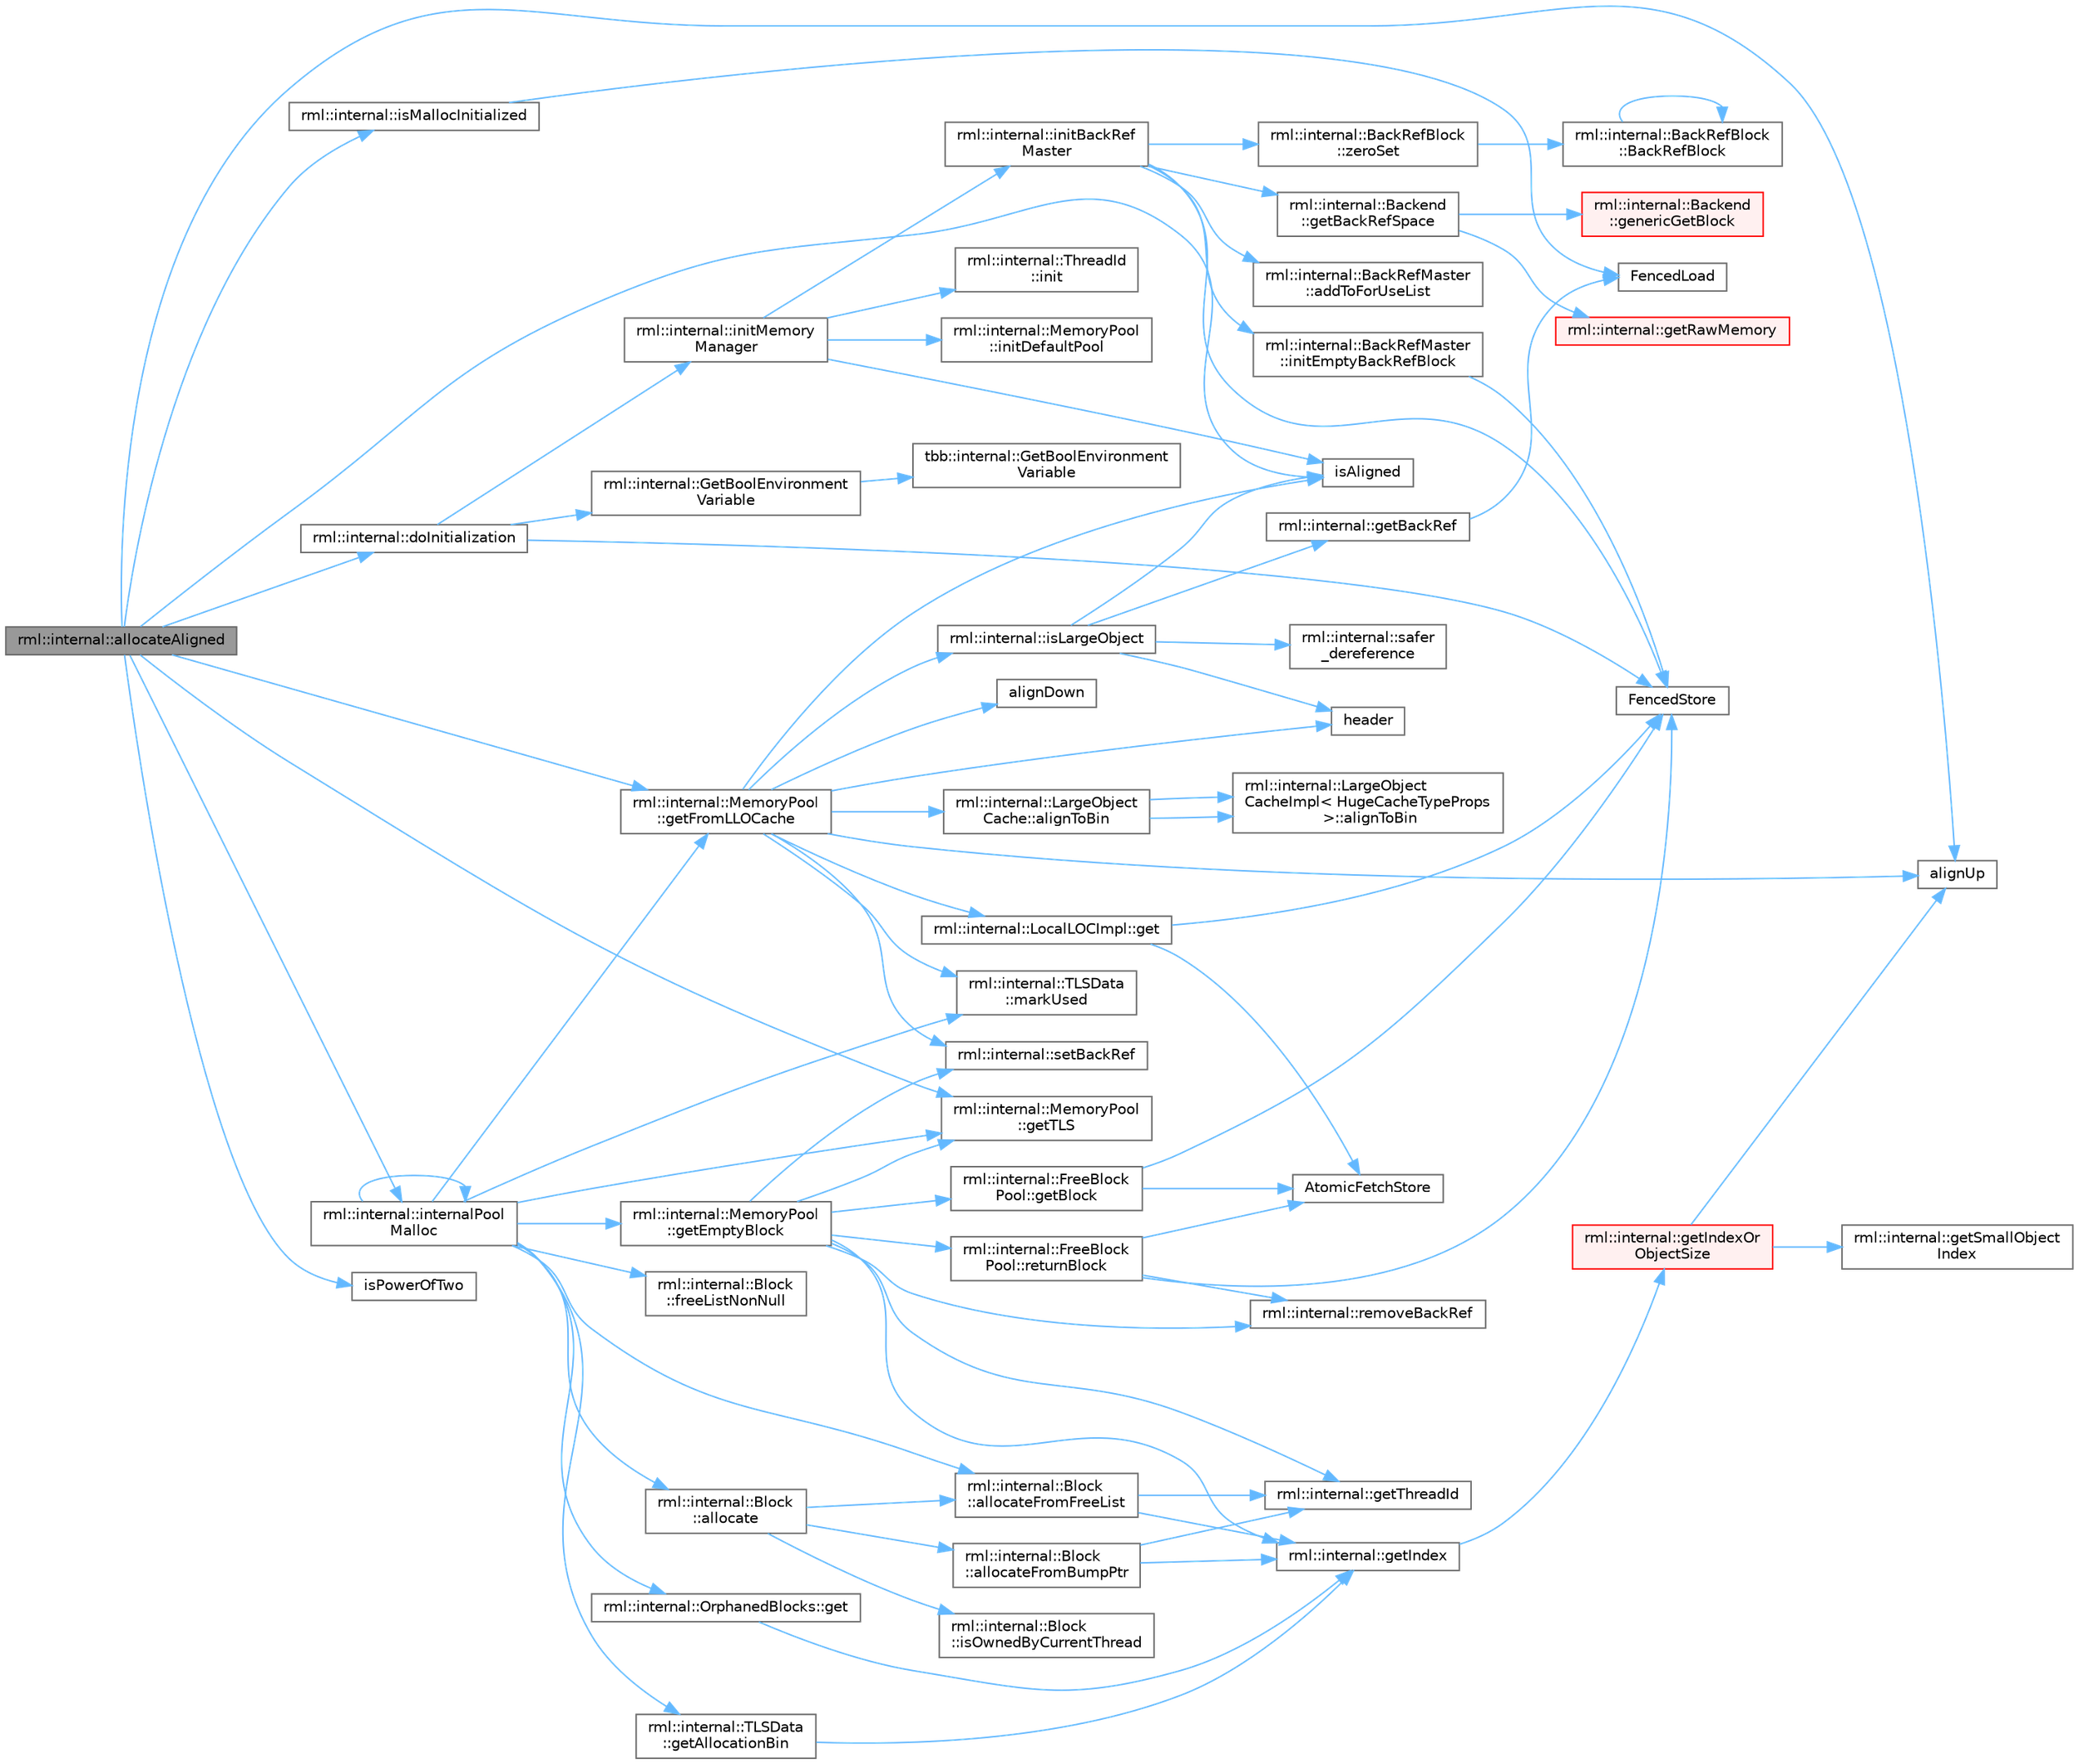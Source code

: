 digraph "rml::internal::allocateAligned"
{
 // LATEX_PDF_SIZE
  bgcolor="transparent";
  edge [fontname=Helvetica,fontsize=10,labelfontname=Helvetica,labelfontsize=10];
  node [fontname=Helvetica,fontsize=10,shape=box,height=0.2,width=0.4];
  rankdir="LR";
  Node1 [id="Node000001",label="rml::internal::allocateAligned",height=0.2,width=0.4,color="gray40", fillcolor="grey60", style="filled", fontcolor="black",tooltip=" "];
  Node1 -> Node2 [id="edge80_Node000001_Node000002",color="steelblue1",style="solid",tooltip=" "];
  Node2 [id="Node000002",label="alignUp",height=0.2,width=0.4,color="grey40", fillcolor="white", style="filled",URL="$shared__utils_8h.html#abf7a0e928f58ffeeefa291f674c30d69",tooltip=" "];
  Node1 -> Node3 [id="edge81_Node000001_Node000003",color="steelblue1",style="solid",tooltip=" "];
  Node3 [id="Node000003",label="rml::internal::doInitialization",height=0.2,width=0.4,color="grey40", fillcolor="white", style="filled",URL="$namespacerml_1_1internal.html#aad59cc02d849210b00c8587544e44e20",tooltip="Ensures that initMemoryManager() is called once and only once."];
  Node3 -> Node4 [id="edge82_Node000003_Node000004",color="steelblue1",style="solid",tooltip=" "];
  Node4 [id="Node000004",label="FencedStore",height=0.2,width=0.4,color="grey40", fillcolor="white", style="filled",URL="$_synchronize_8h.html#a19886ee3899c0a2435ea9840116ea325",tooltip=" "];
  Node3 -> Node5 [id="edge83_Node000003_Node000005",color="steelblue1",style="solid",tooltip=" "];
  Node5 [id="Node000005",label="rml::internal::GetBoolEnvironment\lVariable",height=0.2,width=0.4,color="grey40", fillcolor="white", style="filled",URL="$namespacerml_1_1internal.html#acbf202195ce55902f2237ab9e8de3be5",tooltip=" "];
  Node5 -> Node6 [id="edge84_Node000005_Node000006",color="steelblue1",style="solid",tooltip=" "];
  Node6 [id="Node000006",label="tbb::internal::GetBoolEnvironment\lVariable",height=0.2,width=0.4,color="grey40", fillcolor="white", style="filled",URL="$namespacetbb_1_1internal.html#a97d6c00654cc85d4c072f1a082c8c28a",tooltip=" "];
  Node3 -> Node7 [id="edge85_Node000003_Node000007",color="steelblue1",style="solid",tooltip=" "];
  Node7 [id="Node000007",label="rml::internal::initMemory\lManager",height=0.2,width=0.4,color="grey40", fillcolor="white", style="filled",URL="$namespacerml_1_1internal.html#ab24be00d5e9e602105742c4b1c7903a4",tooltip=" "];
  Node7 -> Node8 [id="edge86_Node000007_Node000008",color="steelblue1",style="solid",tooltip=" "];
  Node8 [id="Node000008",label="rml::internal::ThreadId\l::init",height=0.2,width=0.4,color="grey40", fillcolor="white", style="filled",URL="$classrml_1_1internal_1_1_thread_id.html#a58d4cb2156367a2fc468f6daf5cbded2",tooltip=" "];
  Node7 -> Node9 [id="edge87_Node000007_Node000009",color="steelblue1",style="solid",tooltip=" "];
  Node9 [id="Node000009",label="rml::internal::initBackRef\lMaster",height=0.2,width=0.4,color="grey40", fillcolor="white", style="filled",URL="$namespacerml_1_1internal.html#a35c262cb0badff1e3b2a9df6357a344a",tooltip=" "];
  Node9 -> Node10 [id="edge88_Node000009_Node000010",color="steelblue1",style="solid",tooltip=" "];
  Node10 [id="Node000010",label="rml::internal::BackRefMaster\l::addToForUseList",height=0.2,width=0.4,color="grey40", fillcolor="white", style="filled",URL="$structrml_1_1internal_1_1_back_ref_master.html#a37ff8568740208b7e96498e34b02cfb0",tooltip=" "];
  Node9 -> Node4 [id="edge89_Node000009_Node000004",color="steelblue1",style="solid",tooltip=" "];
  Node9 -> Node11 [id="edge90_Node000009_Node000011",color="steelblue1",style="solid",tooltip=" "];
  Node11 [id="Node000011",label="rml::internal::Backend\l::getBackRefSpace",height=0.2,width=0.4,color="grey40", fillcolor="white", style="filled",URL="$classrml_1_1internal_1_1_backend.html#af43a5f0fc5038a3e60d58602b696af87",tooltip=" "];
  Node11 -> Node12 [id="edge91_Node000011_Node000012",color="steelblue1",style="solid",tooltip=" "];
  Node12 [id="Node000012",label="rml::internal::Backend\l::genericGetBlock",height=0.2,width=0.4,color="red", fillcolor="#FFF0F0", style="filled",URL="$classrml_1_1internal_1_1_backend.html#a17c603dbded6b99ac85e338515ae0d40",tooltip=" "];
  Node11 -> Node19 [id="edge92_Node000011_Node000019",color="steelblue1",style="solid",tooltip=" "];
  Node19 [id="Node000019",label="rml::internal::getRawMemory",height=0.2,width=0.4,color="red", fillcolor="#FFF0F0", style="filled",URL="$namespacerml_1_1internal.html#a20a102758b34fcecb92ab9a8a5b94bab",tooltip=" "];
  Node9 -> Node55 [id="edge93_Node000009_Node000055",color="steelblue1",style="solid",tooltip=" "];
  Node55 [id="Node000055",label="rml::internal::BackRefMaster\l::initEmptyBackRefBlock",height=0.2,width=0.4,color="grey40", fillcolor="white", style="filled",URL="$structrml_1_1internal_1_1_back_ref_master.html#a95aa7e0acc7e9849781dc1d4a73acd5c",tooltip=" "];
  Node55 -> Node4 [id="edge94_Node000055_Node000004",color="steelblue1",style="solid",tooltip=" "];
  Node9 -> Node56 [id="edge95_Node000009_Node000056",color="steelblue1",style="solid",tooltip=" "];
  Node56 [id="Node000056",label="rml::internal::BackRefBlock\l::zeroSet",height=0.2,width=0.4,color="grey40", fillcolor="white", style="filled",URL="$structrml_1_1internal_1_1_back_ref_block.html#a5ead9463c799a7dd21ce45a45df08972",tooltip=" "];
  Node56 -> Node57 [id="edge96_Node000056_Node000057",color="steelblue1",style="solid",tooltip=" "];
  Node57 [id="Node000057",label="rml::internal::BackRefBlock\l::BackRefBlock",height=0.2,width=0.4,color="grey40", fillcolor="white", style="filled",URL="$structrml_1_1internal_1_1_back_ref_block.html#a91f7edc927ea22aa8f687535fc5719ab",tooltip=" "];
  Node57 -> Node57 [id="edge97_Node000057_Node000057",color="steelblue1",style="solid",tooltip=" "];
  Node7 -> Node58 [id="edge98_Node000007_Node000058",color="steelblue1",style="solid",tooltip=" "];
  Node58 [id="Node000058",label="rml::internal::MemoryPool\l::initDefaultPool",height=0.2,width=0.4,color="grey40", fillcolor="white", style="filled",URL="$classrml_1_1internal_1_1_memory_pool.html#add7381e97285946d931d763e07dee7e5",tooltip=" "];
  Node7 -> Node28 [id="edge99_Node000007_Node000028",color="steelblue1",style="solid",tooltip=" "];
  Node28 [id="Node000028",label="isAligned",height=0.2,width=0.4,color="grey40", fillcolor="white", style="filled",URL="$_customize_8h.html#a717f2c2c0501922cd654a5ebf49b287e",tooltip=" "];
  Node1 -> Node59 [id="edge100_Node000001_Node000059",color="steelblue1",style="solid",tooltip=" "];
  Node59 [id="Node000059",label="rml::internal::MemoryPool\l::getFromLLOCache",height=0.2,width=0.4,color="grey40", fillcolor="white", style="filled",URL="$classrml_1_1internal_1_1_memory_pool.html#af1f6175add16b2b950447b8b4c6bf491",tooltip=" "];
  Node59 -> Node22 [id="edge101_Node000059_Node000022",color="steelblue1",style="solid",tooltip=" "];
  Node22 [id="Node000022",label="alignDown",height=0.2,width=0.4,color="grey40", fillcolor="white", style="filled",URL="$shared__utils_8h.html#ab3918cd2395835f90b78b96d4e1e2390",tooltip=" "];
  Node59 -> Node60 [id="edge102_Node000059_Node000060",color="steelblue1",style="solid",tooltip=" "];
  Node60 [id="Node000060",label="rml::internal::LargeObject\lCache::alignToBin",height=0.2,width=0.4,color="grey40", fillcolor="white", style="filled",URL="$classrml_1_1internal_1_1_large_object_cache.html#a60b70cf5fd394c20459885fa6f093cb2",tooltip=" "];
  Node60 -> Node61 [id="edge103_Node000060_Node000061",color="steelblue1",style="solid",tooltip=" "];
  Node61 [id="Node000061",label="rml::internal::LargeObject\lCacheImpl\< HugeCacheTypeProps\l \>::alignToBin",height=0.2,width=0.4,color="grey40", fillcolor="white", style="filled",URL="$classrml_1_1internal_1_1_large_object_cache_impl.html#a01f6ac36f886dfe3a705818b82f739ed",tooltip=" "];
  Node60 -> Node61 [id="edge104_Node000060_Node000061",color="steelblue1",style="solid",tooltip=" "];
  Node59 -> Node2 [id="edge105_Node000059_Node000002",color="steelblue1",style="solid",tooltip=" "];
  Node59 -> Node62 [id="edge106_Node000059_Node000062",color="steelblue1",style="solid",tooltip=" "];
  Node62 [id="Node000062",label="rml::internal::LocalLOCImpl::get",height=0.2,width=0.4,color="grey40", fillcolor="white", style="filled",URL="$classrml_1_1internal_1_1_local_l_o_c_impl.html#af40a0514dcc47ac4ceccfea084adb199",tooltip=" "];
  Node62 -> Node63 [id="edge107_Node000062_Node000063",color="steelblue1",style="solid",tooltip=" "];
  Node63 [id="Node000063",label="AtomicFetchStore",height=0.2,width=0.4,color="grey40", fillcolor="white", style="filled",URL="$_synchronize_8h.html#a8f959802bcef862416aed96fe5c6e601",tooltip=" "];
  Node62 -> Node4 [id="edge108_Node000062_Node000004",color="steelblue1",style="solid",tooltip=" "];
  Node59 -> Node64 [id="edge109_Node000059_Node000064",color="steelblue1",style="solid",tooltip=" "];
  Node64 [id="Node000064",label="header",height=0.2,width=0.4,color="grey40", fillcolor="white", style="filled",URL="$cblat1_8f.html#a410931b600854e6dd3e253731606117e",tooltip=" "];
  Node59 -> Node28 [id="edge110_Node000059_Node000028",color="steelblue1",style="solid",tooltip=" "];
  Node59 -> Node65 [id="edge111_Node000059_Node000065",color="steelblue1",style="solid",tooltip=" "];
  Node65 [id="Node000065",label="rml::internal::isLargeObject",height=0.2,width=0.4,color="grey40", fillcolor="white", style="filled",URL="$namespacerml_1_1internal.html#a730f387568a0a522e003dca4246eb393",tooltip=" "];
  Node65 -> Node66 [id="edge112_Node000065_Node000066",color="steelblue1",style="solid",tooltip=" "];
  Node66 [id="Node000066",label="rml::internal::getBackRef",height=0.2,width=0.4,color="grey40", fillcolor="white", style="filled",URL="$namespacerml_1_1internal.html#a674d3a46d675ee1887142a9118f48927",tooltip=" "];
  Node66 -> Node18 [id="edge113_Node000066_Node000018",color="steelblue1",style="solid",tooltip=" "];
  Node18 [id="Node000018",label="FencedLoad",height=0.2,width=0.4,color="grey40", fillcolor="white", style="filled",URL="$_synchronize_8h.html#a0792980ea26344eaf2fc0a4112b5d848",tooltip=" "];
  Node65 -> Node64 [id="edge114_Node000065_Node000064",color="steelblue1",style="solid",tooltip=" "];
  Node65 -> Node28 [id="edge115_Node000065_Node000028",color="steelblue1",style="solid",tooltip=" "];
  Node65 -> Node67 [id="edge116_Node000065_Node000067",color="steelblue1",style="solid",tooltip=" "];
  Node67 [id="Node000067",label="rml::internal::safer\l_dereference",height=0.2,width=0.4,color="grey40", fillcolor="white", style="filled",URL="$namespacerml_1_1internal.html#ad1ffc431b9c2d1e7109a72599d761792",tooltip=" "];
  Node59 -> Node68 [id="edge117_Node000059_Node000068",color="steelblue1",style="solid",tooltip=" "];
  Node68 [id="Node000068",label="rml::internal::TLSData\l::markUsed",height=0.2,width=0.4,color="grey40", fillcolor="white", style="filled",URL="$classrml_1_1internal_1_1_t_l_s_data.html#afabda6a63ddb1942d1d5a7a06f41e2ae",tooltip=" "];
  Node59 -> Node69 [id="edge118_Node000059_Node000069",color="steelblue1",style="solid",tooltip=" "];
  Node69 [id="Node000069",label="rml::internal::setBackRef",height=0.2,width=0.4,color="grey40", fillcolor="white", style="filled",URL="$namespacerml_1_1internal.html#aa5ddbf0f60817126c51b54ca648caf34",tooltip=" "];
  Node1 -> Node70 [id="edge119_Node000001_Node000070",color="steelblue1",style="solid",tooltip=" "];
  Node70 [id="Node000070",label="rml::internal::MemoryPool\l::getTLS",height=0.2,width=0.4,color="grey40", fillcolor="white", style="filled",URL="$classrml_1_1internal_1_1_memory_pool.html#acdf684e1b29c9d00886d97b909798488",tooltip=" "];
  Node1 -> Node71 [id="edge120_Node000001_Node000071",color="steelblue1",style="solid",tooltip=" "];
  Node71 [id="Node000071",label="rml::internal::internalPool\lMalloc",height=0.2,width=0.4,color="grey40", fillcolor="white", style="filled",URL="$namespacerml_1_1internal.html#a341c0310d4c1374c96acc18cd37eba26",tooltip=" "];
  Node71 -> Node72 [id="edge121_Node000071_Node000072",color="steelblue1",style="solid",tooltip=" "];
  Node72 [id="Node000072",label="rml::internal::Block\l::allocate",height=0.2,width=0.4,color="grey40", fillcolor="white", style="filled",URL="$classrml_1_1internal_1_1_block.html#ab304c726e184fcd2cad31e30306e07ab",tooltip=" "];
  Node72 -> Node73 [id="edge122_Node000072_Node000073",color="steelblue1",style="solid",tooltip=" "];
  Node73 [id="Node000073",label="rml::internal::Block\l::allocateFromBumpPtr",height=0.2,width=0.4,color="grey40", fillcolor="white", style="filled",URL="$classrml_1_1internal_1_1_block.html#a15badeb7c104a8f860a7375ed648a43e",tooltip=" "];
  Node73 -> Node74 [id="edge123_Node000073_Node000074",color="steelblue1",style="solid",tooltip=" "];
  Node74 [id="Node000074",label="rml::internal::getIndex",height=0.2,width=0.4,color="grey40", fillcolor="white", style="filled",URL="$namespacerml_1_1internal.html#a70dcd761b867baccb7ffdb087e52e215",tooltip=" "];
  Node74 -> Node75 [id="edge124_Node000074_Node000075",color="steelblue1",style="solid",tooltip=" "];
  Node75 [id="Node000075",label="rml::internal::getIndexOr\lObjectSize",height=0.2,width=0.4,color="red", fillcolor="#FFF0F0", style="filled",URL="$namespacerml_1_1internal.html#aebac3191559671ba56411f6a4926649a",tooltip=" "];
  Node75 -> Node2 [id="edge125_Node000075_Node000002",color="steelblue1",style="solid",tooltip=" "];
  Node75 -> Node76 [id="edge126_Node000075_Node000076",color="steelblue1",style="solid",tooltip=" "];
  Node76 [id="Node000076",label="rml::internal::getSmallObject\lIndex",height=0.2,width=0.4,color="grey40", fillcolor="white", style="filled",URL="$namespacerml_1_1internal.html#a1c4eb44e079bcce46d628794a9862661",tooltip=" "];
  Node73 -> Node78 [id="edge127_Node000073_Node000078",color="steelblue1",style="solid",tooltip=" "];
  Node78 [id="Node000078",label="rml::internal::getThreadId",height=0.2,width=0.4,color="grey40", fillcolor="white", style="filled",URL="$namespacerml_1_1internal.html#a2877b2db91c23b8b7eb1d37891c40b2b",tooltip=" "];
  Node72 -> Node79 [id="edge128_Node000072_Node000079",color="steelblue1",style="solid",tooltip=" "];
  Node79 [id="Node000079",label="rml::internal::Block\l::allocateFromFreeList",height=0.2,width=0.4,color="grey40", fillcolor="white", style="filled",URL="$classrml_1_1internal_1_1_block.html#a49c5382153edd22b031869f0a822f9f2",tooltip=" "];
  Node79 -> Node74 [id="edge129_Node000079_Node000074",color="steelblue1",style="solid",tooltip=" "];
  Node79 -> Node78 [id="edge130_Node000079_Node000078",color="steelblue1",style="solid",tooltip=" "];
  Node72 -> Node80 [id="edge131_Node000072_Node000080",color="steelblue1",style="solid",tooltip=" "];
  Node80 [id="Node000080",label="rml::internal::Block\l::isOwnedByCurrentThread",height=0.2,width=0.4,color="grey40", fillcolor="white", style="filled",URL="$classrml_1_1internal_1_1_block.html#a764948ac32e7d5689a755e4af99308e2",tooltip=" "];
  Node71 -> Node79 [id="edge132_Node000071_Node000079",color="steelblue1",style="solid",tooltip=" "];
  Node71 -> Node81 [id="edge133_Node000071_Node000081",color="steelblue1",style="solid",tooltip=" "];
  Node81 [id="Node000081",label="rml::internal::Block\l::freeListNonNull",height=0.2,width=0.4,color="grey40", fillcolor="white", style="filled",URL="$classrml_1_1internal_1_1_block.html#a624decb3bf1a4f7ab0b66e3ae0fb1324",tooltip=" "];
  Node71 -> Node82 [id="edge134_Node000071_Node000082",color="steelblue1",style="solid",tooltip=" "];
  Node82 [id="Node000082",label="rml::internal::OrphanedBlocks::get",height=0.2,width=0.4,color="grey40", fillcolor="white", style="filled",URL="$classrml_1_1internal_1_1_orphaned_blocks.html#a3ed9f9cf98cd6c788195e57408c5ed26",tooltip=" "];
  Node82 -> Node74 [id="edge135_Node000082_Node000074",color="steelblue1",style="solid",tooltip=" "];
  Node71 -> Node83 [id="edge136_Node000071_Node000083",color="steelblue1",style="solid",tooltip=" "];
  Node83 [id="Node000083",label="rml::internal::TLSData\l::getAllocationBin",height=0.2,width=0.4,color="grey40", fillcolor="white", style="filled",URL="$classrml_1_1internal_1_1_t_l_s_data.html#a26c607a6304c0fa325c6604cf7c767ea",tooltip=" "];
  Node83 -> Node74 [id="edge137_Node000083_Node000074",color="steelblue1",style="solid",tooltip=" "];
  Node71 -> Node84 [id="edge138_Node000071_Node000084",color="steelblue1",style="solid",tooltip=" "];
  Node84 [id="Node000084",label="rml::internal::MemoryPool\l::getEmptyBlock",height=0.2,width=0.4,color="grey40", fillcolor="white", style="filled",URL="$classrml_1_1internal_1_1_memory_pool.html#a16261e62d2c6418981ade9a7ea23d5d0",tooltip=" "];
  Node84 -> Node85 [id="edge139_Node000084_Node000085",color="steelblue1",style="solid",tooltip=" "];
  Node85 [id="Node000085",label="rml::internal::FreeBlock\lPool::getBlock",height=0.2,width=0.4,color="grey40", fillcolor="white", style="filled",URL="$classrml_1_1internal_1_1_free_block_pool.html#a3d6745e31d1a809ce90273ba7a8f8ab7",tooltip=" "];
  Node85 -> Node63 [id="edge140_Node000085_Node000063",color="steelblue1",style="solid",tooltip=" "];
  Node85 -> Node4 [id="edge141_Node000085_Node000004",color="steelblue1",style="solid",tooltip=" "];
  Node84 -> Node74 [id="edge142_Node000084_Node000074",color="steelblue1",style="solid",tooltip=" "];
  Node84 -> Node78 [id="edge143_Node000084_Node000078",color="steelblue1",style="solid",tooltip=" "];
  Node84 -> Node70 [id="edge144_Node000084_Node000070",color="steelblue1",style="solid",tooltip=" "];
  Node84 -> Node86 [id="edge145_Node000084_Node000086",color="steelblue1",style="solid",tooltip=" "];
  Node86 [id="Node000086",label="rml::internal::removeBackRef",height=0.2,width=0.4,color="grey40", fillcolor="white", style="filled",URL="$namespacerml_1_1internal.html#ab8e65fb38698f5544e2b1fa3127bec85",tooltip=" "];
  Node84 -> Node87 [id="edge146_Node000084_Node000087",color="steelblue1",style="solid",tooltip=" "];
  Node87 [id="Node000087",label="rml::internal::FreeBlock\lPool::returnBlock",height=0.2,width=0.4,color="grey40", fillcolor="white", style="filled",URL="$classrml_1_1internal_1_1_free_block_pool.html#a98adf682213916f2d39812b170938b4a",tooltip=" "];
  Node87 -> Node63 [id="edge147_Node000087_Node000063",color="steelblue1",style="solid",tooltip=" "];
  Node87 -> Node4 [id="edge148_Node000087_Node000004",color="steelblue1",style="solid",tooltip=" "];
  Node87 -> Node86 [id="edge149_Node000087_Node000086",color="steelblue1",style="solid",tooltip=" "];
  Node84 -> Node69 [id="edge150_Node000084_Node000069",color="steelblue1",style="solid",tooltip=" "];
  Node71 -> Node59 [id="edge151_Node000071_Node000059",color="steelblue1",style="solid",tooltip=" "];
  Node71 -> Node70 [id="edge152_Node000071_Node000070",color="steelblue1",style="solid",tooltip=" "];
  Node71 -> Node71 [id="edge153_Node000071_Node000071",color="steelblue1",style="solid",tooltip=" "];
  Node71 -> Node68 [id="edge154_Node000071_Node000068",color="steelblue1",style="solid",tooltip=" "];
  Node1 -> Node28 [id="edge155_Node000001_Node000028",color="steelblue1",style="solid",tooltip=" "];
  Node1 -> Node88 [id="edge156_Node000001_Node000088",color="steelblue1",style="solid",tooltip=" "];
  Node88 [id="Node000088",label="rml::internal::isMallocInitialized",height=0.2,width=0.4,color="grey40", fillcolor="white", style="filled",URL="$namespacerml_1_1internal.html#a61c4d632ea815cbeea8ed0ee72e06ac7",tooltip=" "];
  Node88 -> Node18 [id="edge157_Node000088_Node000018",color="steelblue1",style="solid",tooltip=" "];
  Node1 -> Node89 [id="edge158_Node000001_Node000089",color="steelblue1",style="solid",tooltip=" "];
  Node89 [id="Node000089",label="isPowerOfTwo",height=0.2,width=0.4,color="grey40", fillcolor="white", style="filled",URL="$_customize_8h.html#acd7827300d6ae7b109ba374f9fd9e7dd",tooltip=" "];
}
